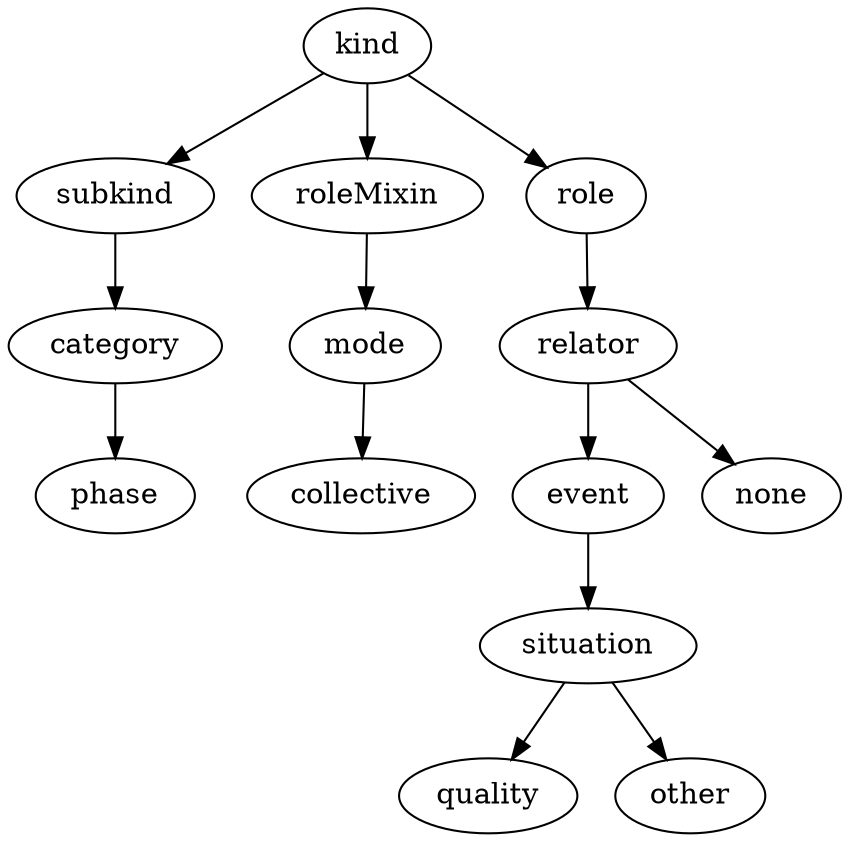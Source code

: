 strict digraph  {
kind;
subkind;
roleMixin;
role;
category;
phase;
relator;
event;
none;
situation;
quality;
other;
mode;
collective;
kind -> subkind;
kind -> roleMixin;
kind -> role;
subkind -> category;
roleMixin -> mode;
role -> relator;
category -> phase;
relator -> event;
relator -> none;
event -> situation;
situation -> quality;
situation -> other;
mode -> collective;
}

